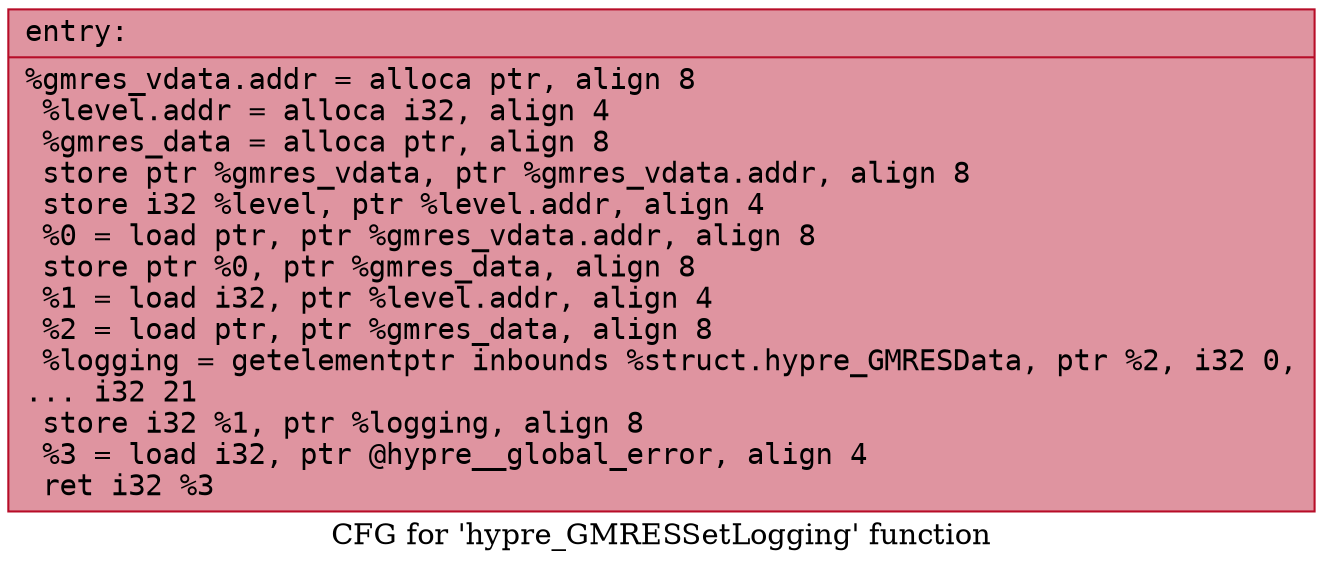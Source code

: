 digraph "CFG for 'hypre_GMRESSetLogging' function" {
	label="CFG for 'hypre_GMRESSetLogging' function";

	Node0x56458ac28ee0 [shape=record,color="#b70d28ff", style=filled, fillcolor="#b70d2870" fontname="Courier",label="{entry:\l|  %gmres_vdata.addr = alloca ptr, align 8\l  %level.addr = alloca i32, align 4\l  %gmres_data = alloca ptr, align 8\l  store ptr %gmres_vdata, ptr %gmres_vdata.addr, align 8\l  store i32 %level, ptr %level.addr, align 4\l  %0 = load ptr, ptr %gmres_vdata.addr, align 8\l  store ptr %0, ptr %gmres_data, align 8\l  %1 = load i32, ptr %level.addr, align 4\l  %2 = load ptr, ptr %gmres_data, align 8\l  %logging = getelementptr inbounds %struct.hypre_GMRESData, ptr %2, i32 0,\l... i32 21\l  store i32 %1, ptr %logging, align 8\l  %3 = load i32, ptr @hypre__global_error, align 4\l  ret i32 %3\l}"];
}
